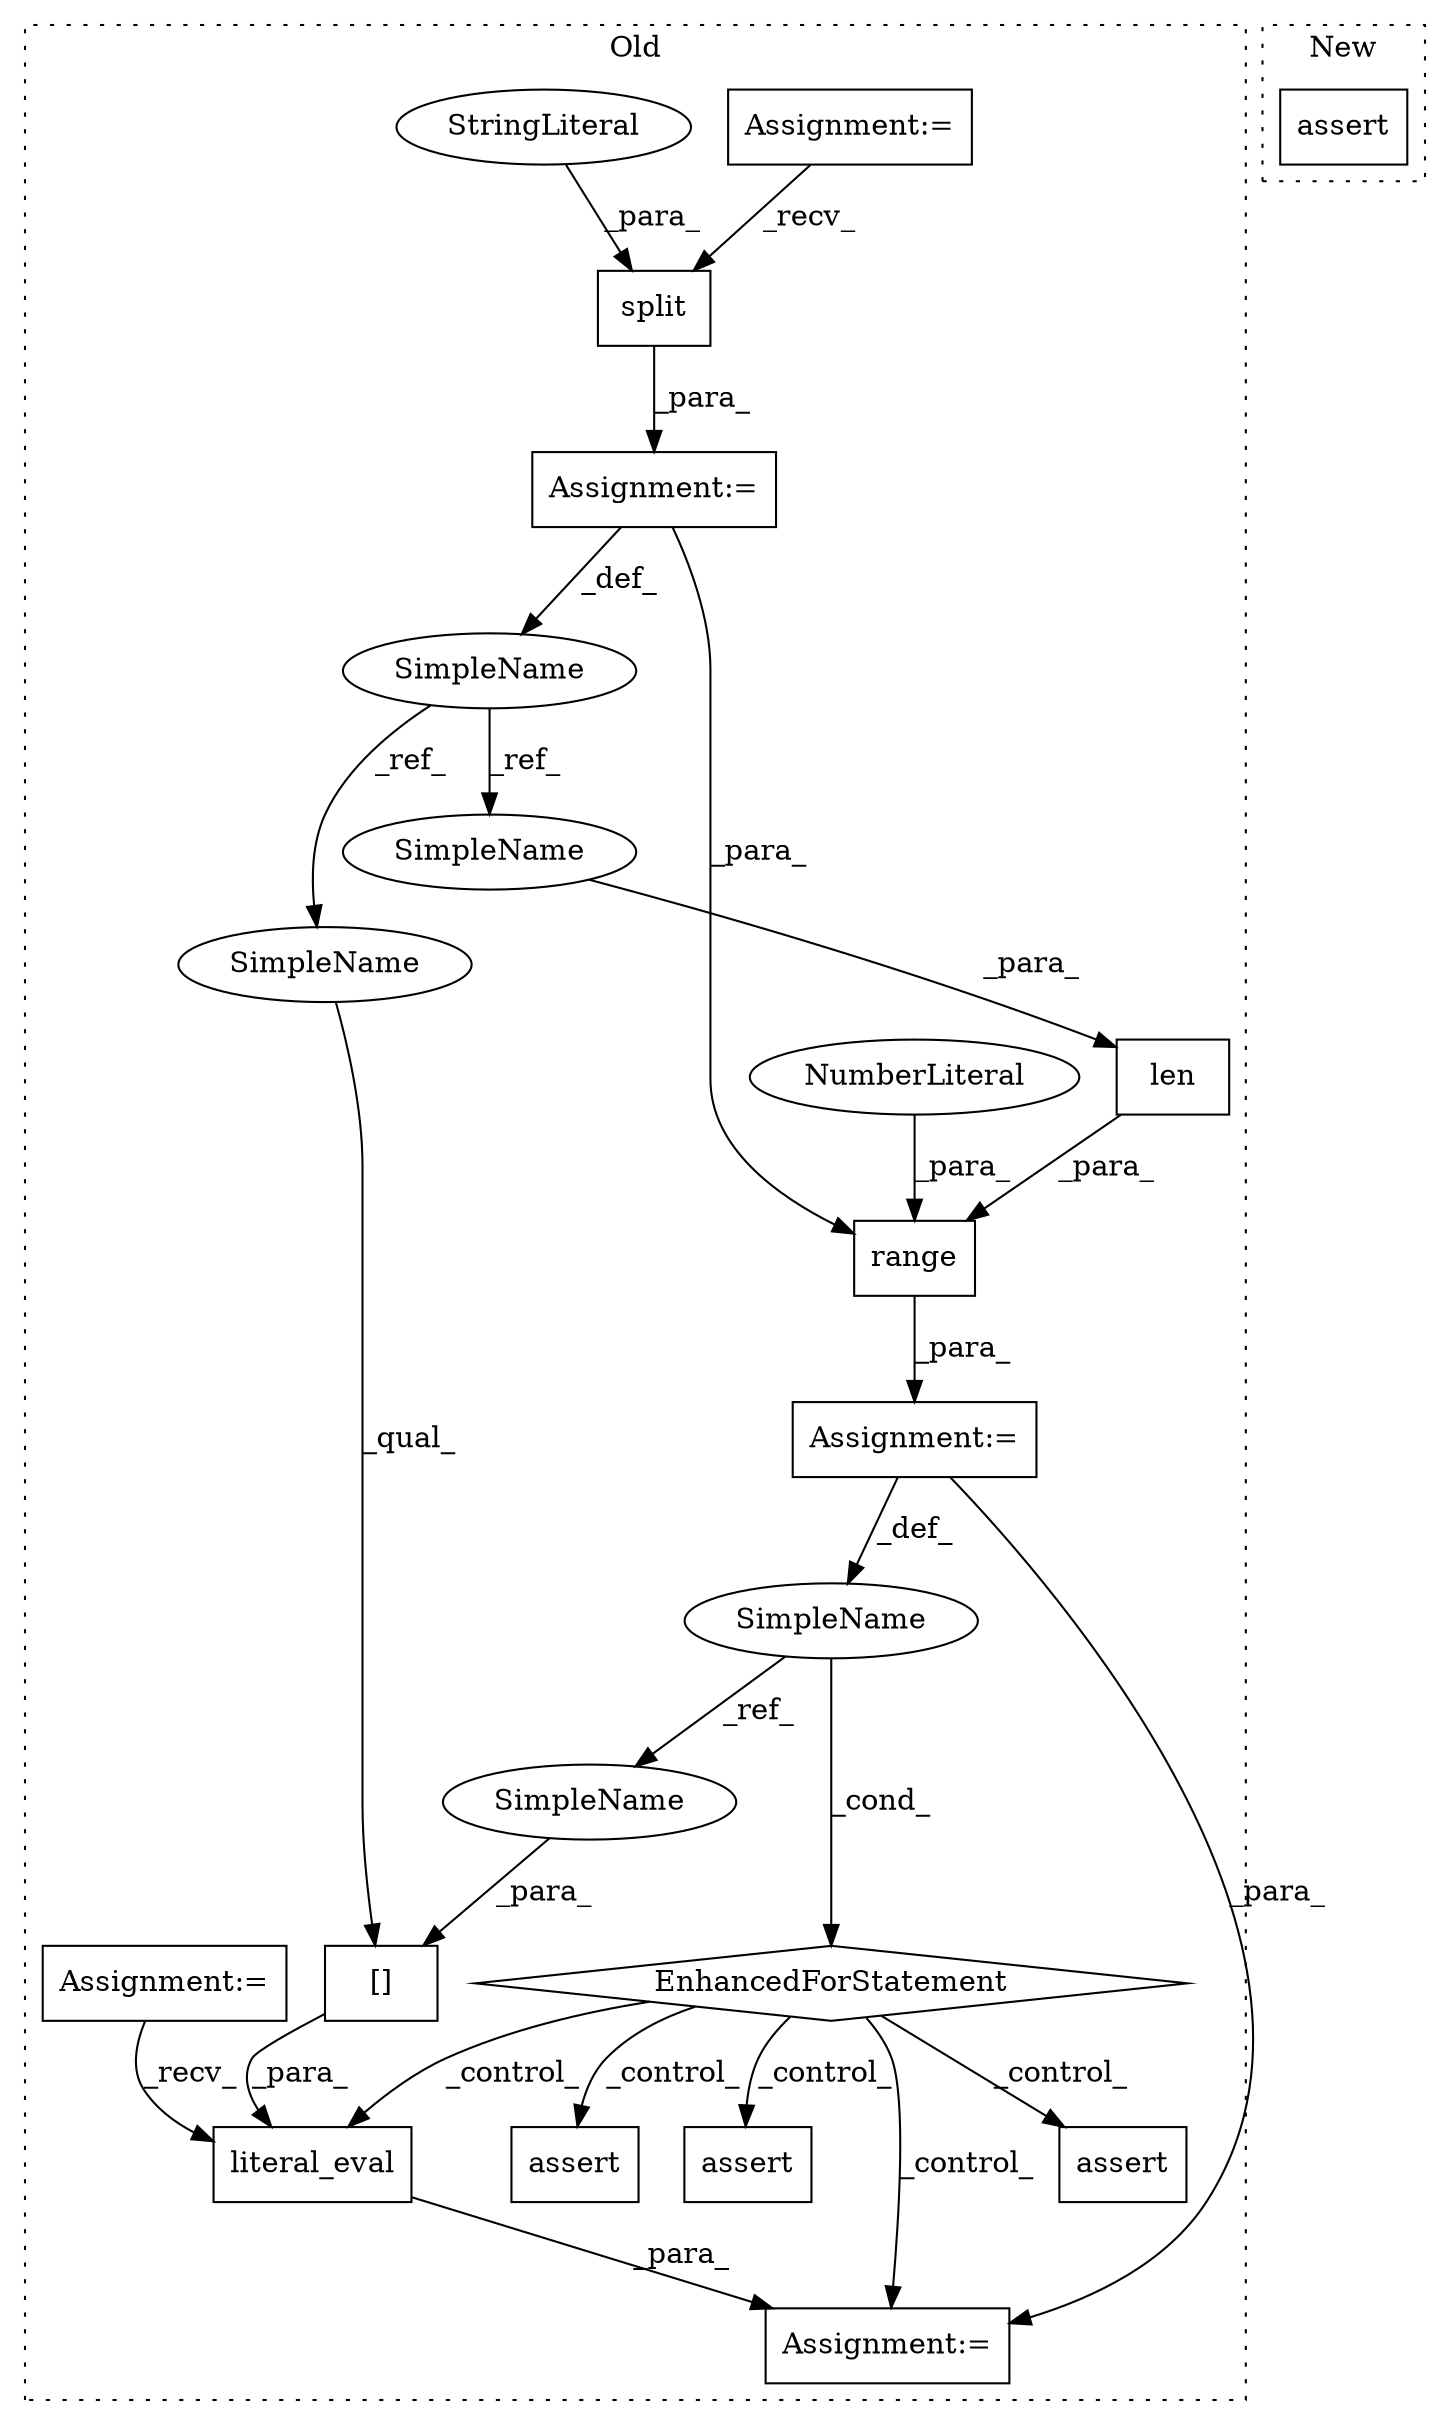 digraph G {
subgraph cluster0 {
1 [label="literal_eval" a="32" s="2135,2157" l="13,1" shape="box"];
3 [label="[]" a="2" s="2148,2156" l="7,1" shape="box"];
4 [label="split" a="32" s="2012,2027" l="6,1" shape="box"];
5 [label="len" a="32" s="2103,2113" l="4,1" shape="box"];
6 [label="assert" a="32" s="2380,2449" l="18,1" shape="box"];
7 [label="EnhancedForStatement" a="70" s="2034,2115" l="53,2" shape="diamond"];
8 [label="assert" a="32" s="2171,2218" l="12,1" shape="box"];
9 [label="range" a="32" s="2095,2114" l="6,1" shape="box"];
10 [label="NumberLiteral" a="34" s="2101" l="1" shape="ellipse"];
11 [label="assert" a="32" s="2232,2305" l="18,1" shape="box"];
12 [label="SimpleName" a="42" s="2091" l="1" shape="ellipse"];
13 [label="SimpleName" a="42" s="1994" l="6" shape="ellipse"];
14 [label="Assignment:=" a="7" s="1609" l="3" shape="box"];
15 [label="Assignment:=" a="7" s="2034,2115" l="53,2" shape="box"];
16 [label="Assignment:=" a="7" s="2000" l="1" shape="box"];
17 [label="Assignment:=" a="7" s="1669" l="10" shape="box"];
18 [label="StringLiteral" a="45" s="2018" l="9" shape="ellipse"];
19 [label="Assignment:=" a="7" s="2130" l="1" shape="box"];
20 [label="SimpleName" a="42" s="2155" l="1" shape="ellipse"];
21 [label="SimpleName" a="42" s="2107" l="6" shape="ellipse"];
22 [label="SimpleName" a="42" s="2148" l="6" shape="ellipse"];
label = "Old";
style="dotted";
}
subgraph cluster1 {
2 [label="assert" a="32" s="1453,1483" l="12,1" shape="box"];
label = "New";
style="dotted";
}
1 -> 19 [label="_para_"];
3 -> 1 [label="_para_"];
4 -> 16 [label="_para_"];
5 -> 9 [label="_para_"];
7 -> 6 [label="_control_"];
7 -> 11 [label="_control_"];
7 -> 19 [label="_control_"];
7 -> 1 [label="_control_"];
7 -> 8 [label="_control_"];
9 -> 15 [label="_para_"];
10 -> 9 [label="_para_"];
12 -> 20 [label="_ref_"];
12 -> 7 [label="_cond_"];
13 -> 22 [label="_ref_"];
13 -> 21 [label="_ref_"];
14 -> 1 [label="_recv_"];
15 -> 19 [label="_para_"];
15 -> 12 [label="_def_"];
16 -> 13 [label="_def_"];
16 -> 9 [label="_para_"];
17 -> 4 [label="_recv_"];
18 -> 4 [label="_para_"];
20 -> 3 [label="_para_"];
21 -> 5 [label="_para_"];
22 -> 3 [label="_qual_"];
}